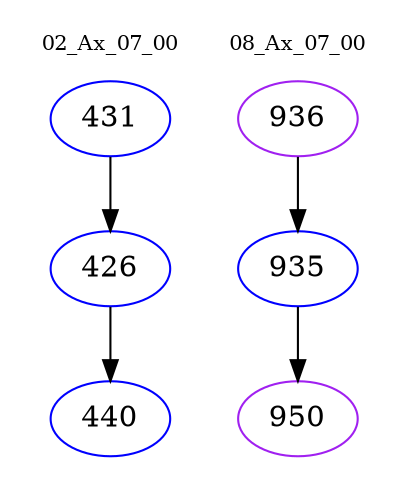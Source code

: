 digraph{
subgraph cluster_0 {
color = white
label = "02_Ax_07_00";
fontsize=10;
T0_431 [label="431", color="blue"]
T0_431 -> T0_426 [color="black"]
T0_426 [label="426", color="blue"]
T0_426 -> T0_440 [color="black"]
T0_440 [label="440", color="blue"]
}
subgraph cluster_1 {
color = white
label = "08_Ax_07_00";
fontsize=10;
T1_936 [label="936", color="purple"]
T1_936 -> T1_935 [color="black"]
T1_935 [label="935", color="blue"]
T1_935 -> T1_950 [color="black"]
T1_950 [label="950", color="purple"]
}
}
